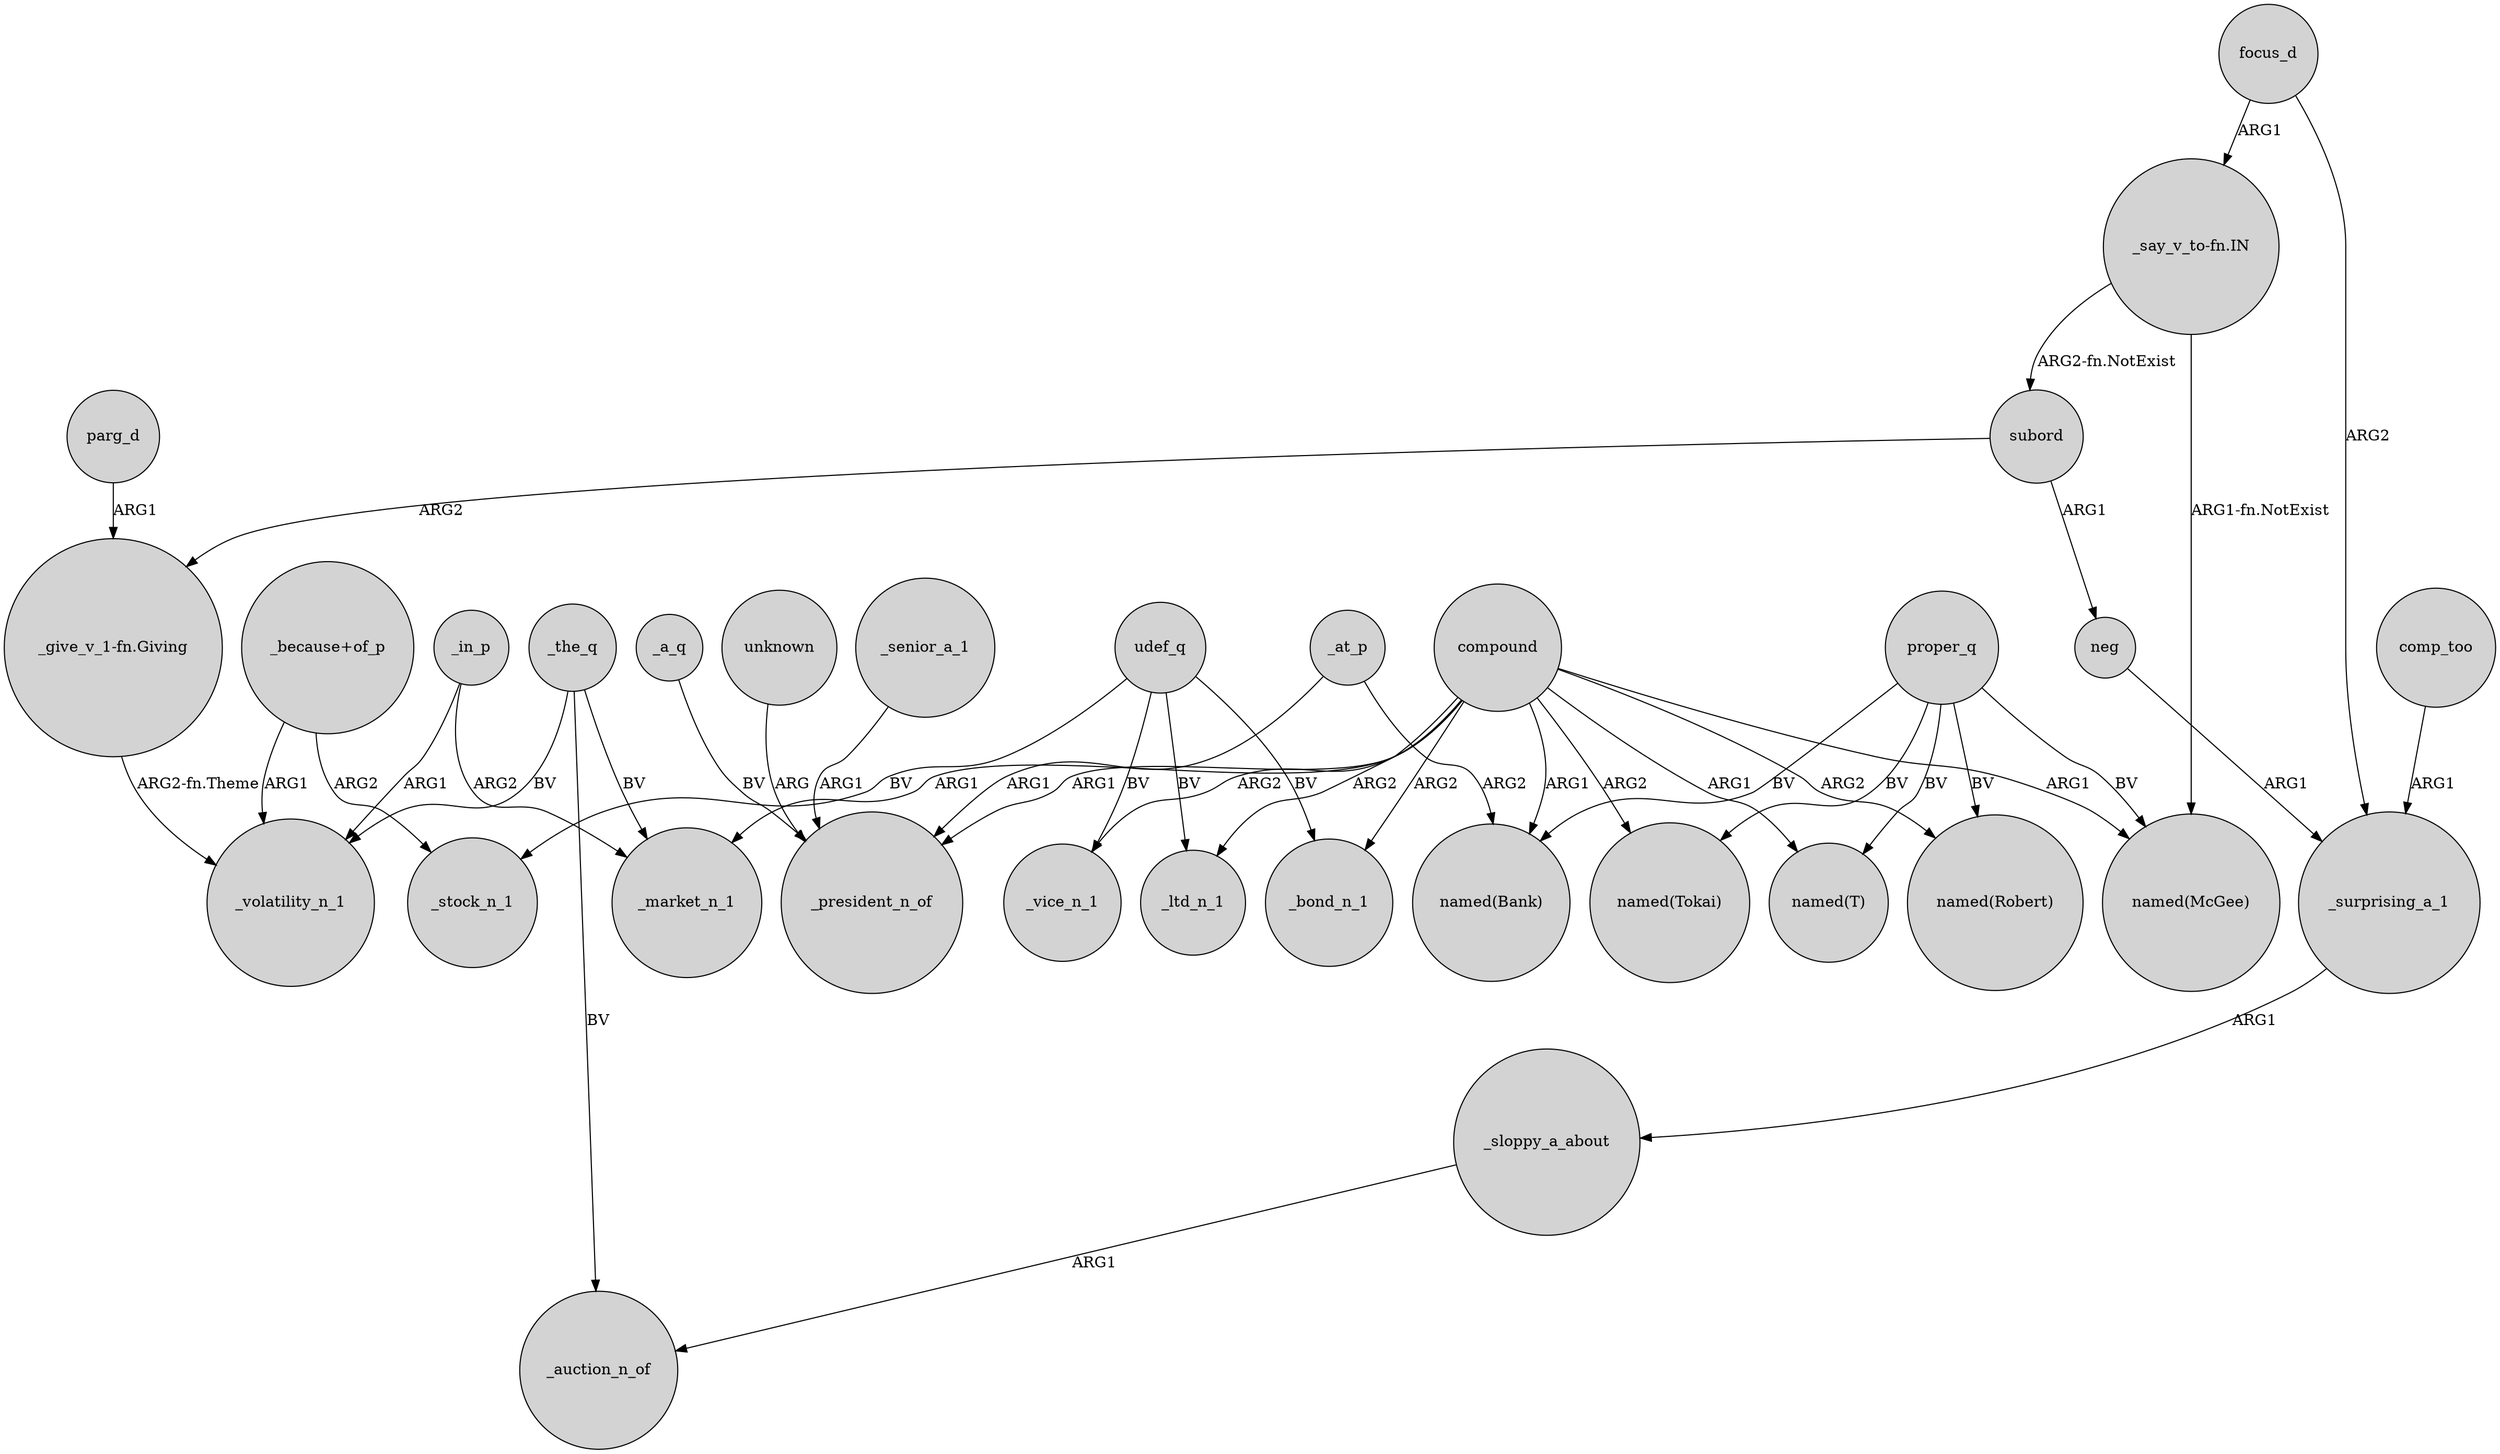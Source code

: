 digraph {
	node [shape=circle style=filled]
	_the_q -> _volatility_n_1 [label=BV]
	_at_p -> "named(Bank)" [label=ARG2]
	compound -> _vice_n_1 [label=ARG2]
	"_because+of_p" -> _stock_n_1 [label=ARG2]
	compound -> "named(T)" [label=ARG1]
	proper_q -> "named(T)" [label=BV]
	compound -> "named(Robert)" [label=ARG2]
	_in_p -> _volatility_n_1 [label=ARG1]
	focus_d -> _surprising_a_1 [label=ARG2]
	compound -> "named(Tokai)" [label=ARG2]
	_senior_a_1 -> _president_n_of [label=ARG1]
	udef_q -> _vice_n_1 [label=BV]
	subord -> neg [label=ARG1]
	"_say_v_to-fn.IN" -> subord [label="ARG2-fn.NotExist"]
	"_because+of_p" -> _volatility_n_1 [label=ARG1]
	proper_q -> "named(McGee)" [label=BV]
	proper_q -> "named(Bank)" [label=BV]
	udef_q -> _bond_n_1 [label=BV]
	udef_q -> _stock_n_1 [label=BV]
	_surprising_a_1 -> _sloppy_a_about [label=ARG1]
	compound -> "named(McGee)" [label=ARG1]
	compound -> _president_n_of [label=ARG1]
	comp_too -> _surprising_a_1 [label=ARG1]
	proper_q -> "named(Robert)" [label=BV]
	proper_q -> "named(Tokai)" [label=BV]
	_at_p -> _president_n_of [label=ARG1]
	_sloppy_a_about -> _auction_n_of [label=ARG1]
	_a_q -> _president_n_of [label=BV]
	unknown -> _president_n_of [label=ARG]
	_the_q -> _auction_n_of [label=BV]
	compound -> _bond_n_1 [label=ARG2]
	compound -> _ltd_n_1 [label=ARG2]
	compound -> "named(Bank)" [label=ARG1]
	_in_p -> _market_n_1 [label=ARG2]
	subord -> "_give_v_1-fn.Giving" [label=ARG2]
	compound -> _market_n_1 [label=ARG1]
	_the_q -> _market_n_1 [label=BV]
	udef_q -> _ltd_n_1 [label=BV]
	"_say_v_to-fn.IN" -> "named(McGee)" [label="ARG1-fn.NotExist"]
	"_give_v_1-fn.Giving" -> _volatility_n_1 [label="ARG2-fn.Theme"]
	neg -> _surprising_a_1 [label=ARG1]
	focus_d -> "_say_v_to-fn.IN" [label=ARG1]
	parg_d -> "_give_v_1-fn.Giving" [label=ARG1]
}

